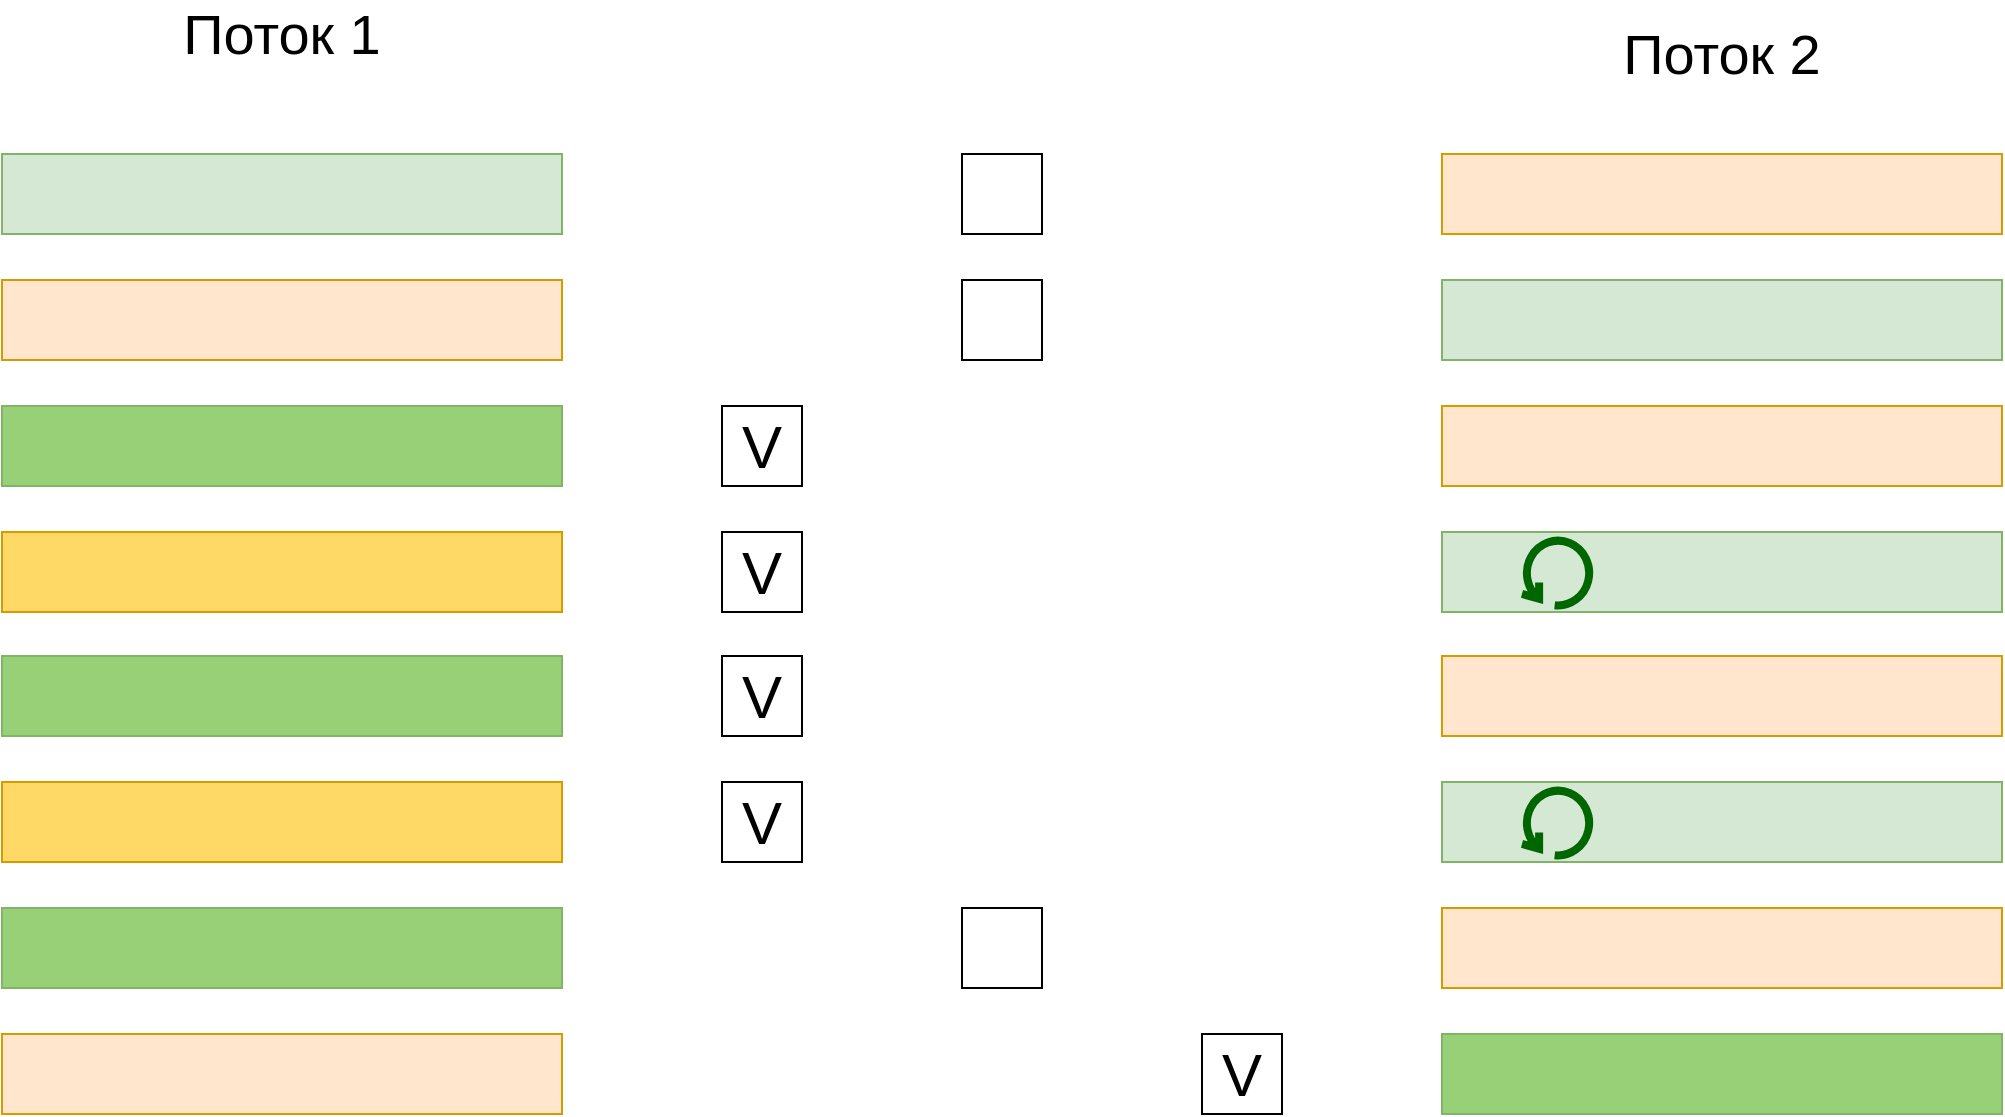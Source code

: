 <mxfile version="13.7.7" type="github">
  <diagram id="TW4SknuELug2uuoj7dxj" name="Page-1">
    <mxGraphModel dx="1422" dy="802" grid="1" gridSize="10" guides="1" tooltips="1" connect="1" arrows="1" fold="1" page="1" pageScale="1" pageWidth="1169" pageHeight="827" math="0" shadow="0">
      <root>
        <mxCell id="0" />
        <mxCell id="1" parent="0" />
        <mxCell id="WNs4VfGeRKVJ7KzrN_8F-3" value="" style="rounded=0;whiteSpace=wrap;html=1;fillColor=#d5e8d4;strokeColor=#82b366;" parent="1" vertex="1">
          <mxGeometry x="800" y="183" width="280" height="40" as="geometry" />
        </mxCell>
        <mxCell id="WNs4VfGeRKVJ7KzrN_8F-4" value="" style="rounded=0;whiteSpace=wrap;html=1;fillColor=#d5e8d4;strokeColor=#82b366;" parent="1" vertex="1">
          <mxGeometry x="80" y="120" width="280" height="40" as="geometry" />
        </mxCell>
        <mxCell id="WNs4VfGeRKVJ7KzrN_8F-6" value="" style="rounded=0;whiteSpace=wrap;html=1;fillColor=#ffe6cc;strokeColor=#d79b00;" parent="1" vertex="1">
          <mxGeometry x="800" y="120" width="280" height="40" as="geometry" />
        </mxCell>
        <mxCell id="WNs4VfGeRKVJ7KzrN_8F-7" value="" style="rounded=0;whiteSpace=wrap;html=1;fillColor=#ffe6cc;strokeColor=#d79b00;" parent="1" vertex="1">
          <mxGeometry x="80" y="183" width="280" height="40" as="geometry" />
        </mxCell>
        <mxCell id="WNs4VfGeRKVJ7KzrN_8F-8" value="" style="rounded=0;whiteSpace=wrap;html=1;strokeColor=#82b366;fillColor=#97D077;" parent="1" vertex="1">
          <mxGeometry x="80" y="246" width="280" height="40" as="geometry" />
        </mxCell>
        <mxCell id="WNs4VfGeRKVJ7KzrN_8F-9" value="" style="whiteSpace=wrap;html=1;aspect=fixed;" parent="1" vertex="1">
          <mxGeometry x="560" y="120" width="40" height="40" as="geometry" />
        </mxCell>
        <mxCell id="WNs4VfGeRKVJ7KzrN_8F-10" value="" style="whiteSpace=wrap;html=1;aspect=fixed;" parent="1" vertex="1">
          <mxGeometry x="560" y="183" width="40" height="40" as="geometry" />
        </mxCell>
        <mxCell id="WNs4VfGeRKVJ7KzrN_8F-11" value="&lt;font style=&quot;font-size: 30px&quot;&gt;V&lt;/font&gt;" style="whiteSpace=wrap;html=1;aspect=fixed;" parent="1" vertex="1">
          <mxGeometry x="440" y="246" width="40" height="40" as="geometry" />
        </mxCell>
        <mxCell id="WNs4VfGeRKVJ7KzrN_8F-12" value="" style="rounded=0;whiteSpace=wrap;html=1;fillColor=#ffe6cc;strokeColor=#d79b00;" parent="1" vertex="1">
          <mxGeometry x="800" y="246" width="280" height="40" as="geometry" />
        </mxCell>
        <mxCell id="WNs4VfGeRKVJ7KzrN_8F-15" value="" style="rounded=0;whiteSpace=wrap;html=1;strokeColor=#d79b00;fillColor=#FFD966;" parent="1" vertex="1">
          <mxGeometry x="80" y="309" width="280" height="40" as="geometry" />
        </mxCell>
        <mxCell id="WNs4VfGeRKVJ7KzrN_8F-16" value="&lt;font style=&quot;font-size: 30px&quot;&gt;V&lt;/font&gt;" style="whiteSpace=wrap;html=1;aspect=fixed;" parent="1" vertex="1">
          <mxGeometry x="440" y="309" width="40" height="40" as="geometry" />
        </mxCell>
        <mxCell id="WNs4VfGeRKVJ7KzrN_8F-17" value="" style="rounded=0;whiteSpace=wrap;html=1;strokeColor=#82b366;fillColor=#97D077;" parent="1" vertex="1">
          <mxGeometry x="80" y="371" width="280" height="40" as="geometry" />
        </mxCell>
        <mxCell id="WNs4VfGeRKVJ7KzrN_8F-18" value="&lt;font style=&quot;font-size: 30px&quot;&gt;V&lt;/font&gt;" style="whiteSpace=wrap;html=1;aspect=fixed;" parent="1" vertex="1">
          <mxGeometry x="440" y="371" width="40" height="40" as="geometry" />
        </mxCell>
        <mxCell id="WNs4VfGeRKVJ7KzrN_8F-19" value="" style="rounded=0;whiteSpace=wrap;html=1;fillColor=#ffe6cc;strokeColor=#d79b00;" parent="1" vertex="1">
          <mxGeometry x="800" y="371" width="280" height="40" as="geometry" />
        </mxCell>
        <mxCell id="WNs4VfGeRKVJ7KzrN_8F-21" value="" style="rounded=0;whiteSpace=wrap;html=1;strokeColor=#d79b00;fillColor=#FFD966;" parent="1" vertex="1">
          <mxGeometry x="80" y="434" width="280" height="40" as="geometry" />
        </mxCell>
        <mxCell id="WNs4VfGeRKVJ7KzrN_8F-22" value="&lt;font style=&quot;font-size: 30px&quot;&gt;V&lt;/font&gt;" style="whiteSpace=wrap;html=1;aspect=fixed;" parent="1" vertex="1">
          <mxGeometry x="440" y="434" width="40" height="40" as="geometry" />
        </mxCell>
        <mxCell id="WNs4VfGeRKVJ7KzrN_8F-26" value="" style="rounded=0;whiteSpace=wrap;html=1;strokeColor=#82b366;fillColor=#97D077;" parent="1" vertex="1">
          <mxGeometry x="80" y="497" width="280" height="40" as="geometry" />
        </mxCell>
        <mxCell id="WNs4VfGeRKVJ7KzrN_8F-27" value="" style="rounded=0;whiteSpace=wrap;html=1;fillColor=#ffe6cc;strokeColor=#d79b00;" parent="1" vertex="1">
          <mxGeometry x="800" y="497" width="280" height="40" as="geometry" />
        </mxCell>
        <mxCell id="WNs4VfGeRKVJ7KzrN_8F-28" value="" style="whiteSpace=wrap;html=1;aspect=fixed;" parent="1" vertex="1">
          <mxGeometry x="560" y="497" width="40" height="40" as="geometry" />
        </mxCell>
        <mxCell id="WNs4VfGeRKVJ7KzrN_8F-29" value="" style="rounded=0;whiteSpace=wrap;html=1;strokeColor=#82b366;fillColor=#97D077;" parent="1" vertex="1">
          <mxGeometry x="800" y="560" width="280" height="40" as="geometry" />
        </mxCell>
        <mxCell id="WNs4VfGeRKVJ7KzrN_8F-30" value="" style="rounded=0;whiteSpace=wrap;html=1;fillColor=#ffe6cc;strokeColor=#d79b00;" parent="1" vertex="1">
          <mxGeometry x="80" y="560" width="280" height="40" as="geometry" />
        </mxCell>
        <mxCell id="WNs4VfGeRKVJ7KzrN_8F-31" value="&lt;font style=&quot;font-size: 30px&quot;&gt;V&lt;/font&gt;" style="whiteSpace=wrap;html=1;aspect=fixed;" parent="1" vertex="1">
          <mxGeometry x="680" y="560" width="40" height="40" as="geometry" />
        </mxCell>
        <mxCell id="WNs4VfGeRKVJ7KzrN_8F-14" value="" style="rounded=0;whiteSpace=wrap;html=1;fillColor=#d5e8d4;strokeColor=#82b366;fontStyle=4" parent="1" vertex="1">
          <mxGeometry x="800" y="309" width="280" height="40" as="geometry" />
        </mxCell>
        <mxCell id="WNs4VfGeRKVJ7KzrN_8F-13" value="" style="shape=mxgraph.bpmn.loop;html=1;outlineConnect=0;fillColor=#97D077;aspect=fixed;strokeWidth=4;strokeColor=#006600;" parent="1" vertex="1">
          <mxGeometry x="840" y="311.5" width="35" height="35" as="geometry" />
        </mxCell>
        <mxCell id="WNs4VfGeRKVJ7KzrN_8F-35" value="" style="rounded=0;whiteSpace=wrap;html=1;fillColor=#d5e8d4;strokeColor=#82b366;" parent="1" vertex="1">
          <mxGeometry x="800" y="434" width="280" height="40" as="geometry" />
        </mxCell>
        <mxCell id="WNs4VfGeRKVJ7KzrN_8F-25" value="" style="shape=mxgraph.bpmn.loop;html=1;outlineConnect=0;fillColor=#97D077;aspect=fixed;strokeWidth=4;strokeColor=#006600;" parent="1" vertex="1">
          <mxGeometry x="840" y="436.5" width="35" height="35" as="geometry" />
        </mxCell>
        <mxCell id="QQ3Ofn4rccTjiineWkrD-2" value="&lt;font style=&quot;font-size: 28px&quot;&gt;Поток 1&lt;/font&gt;" style="text;html=1;strokeColor=none;fillColor=none;align=center;verticalAlign=middle;whiteSpace=wrap;rounded=0;" vertex="1" parent="1">
          <mxGeometry x="80" y="50" width="280" height="20" as="geometry" />
        </mxCell>
        <mxCell id="QQ3Ofn4rccTjiineWkrD-3" value="&lt;font style=&quot;font-size: 28px&quot;&gt;Поток 2&lt;/font&gt;" style="text;html=1;strokeColor=none;fillColor=none;align=center;verticalAlign=middle;whiteSpace=wrap;rounded=0;" vertex="1" parent="1">
          <mxGeometry x="800" y="60" width="280" height="20" as="geometry" />
        </mxCell>
      </root>
    </mxGraphModel>
  </diagram>
</mxfile>
